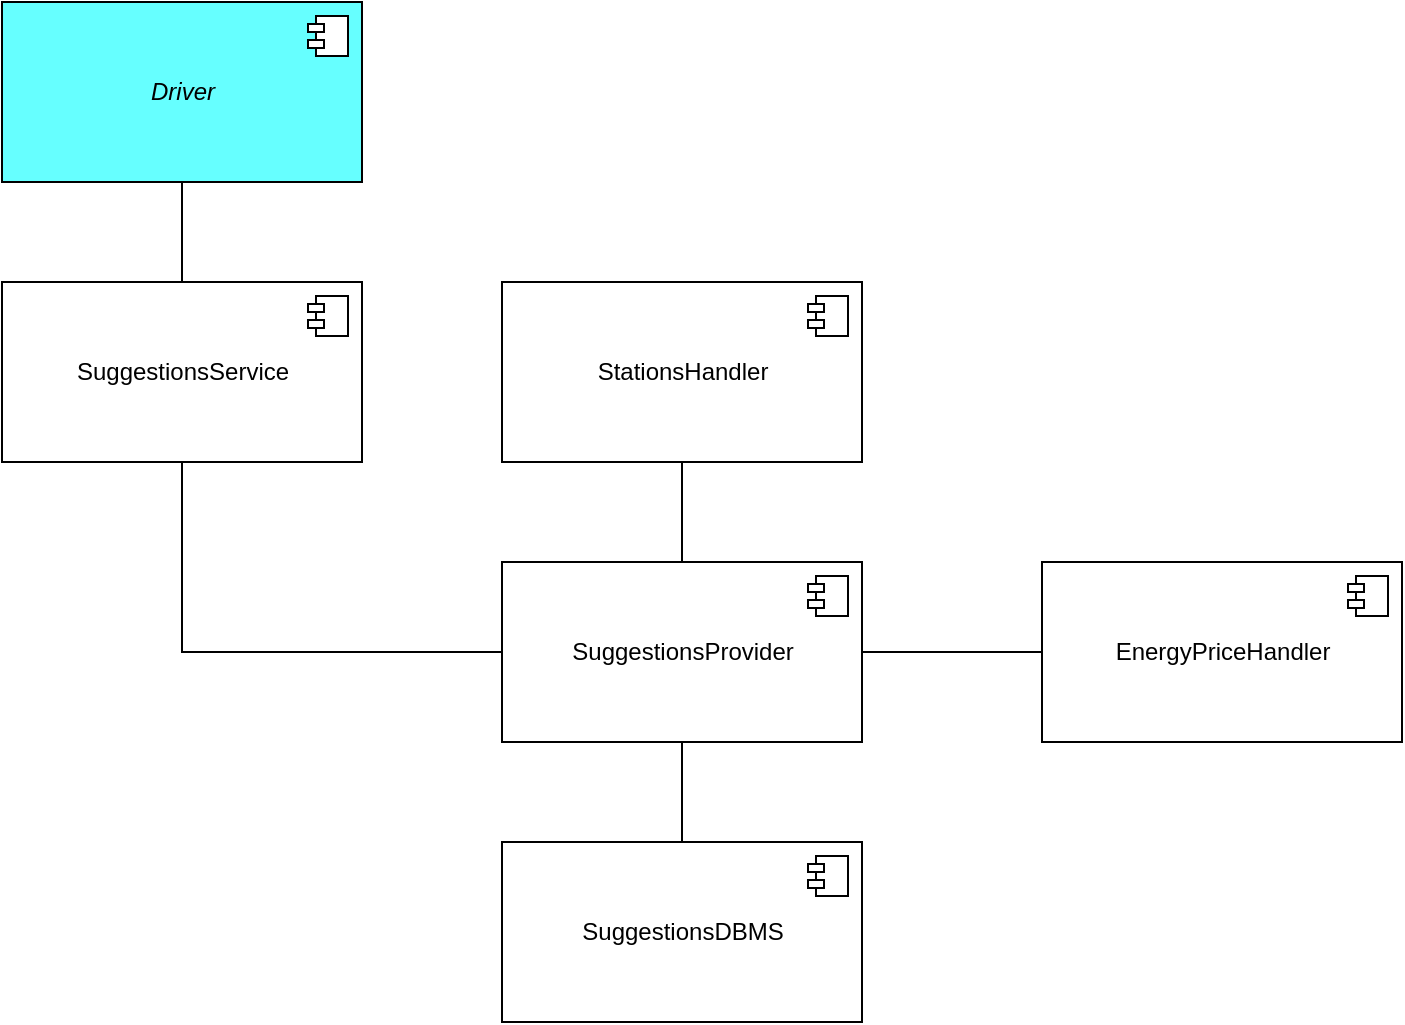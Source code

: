 <mxfile version="20.6.2" type="device"><diagram id="G7vk7usutXdiUQjV_nEe" name="Pagina-1"><mxGraphModel dx="1038" dy="528" grid="1" gridSize="10" guides="1" tooltips="1" connect="1" arrows="1" fold="1" page="1" pageScale="1" pageWidth="827" pageHeight="1169" math="0" shadow="0"><root><mxCell id="0"/><mxCell id="1" parent="0"/><mxCell id="wcfYK5Y-WvGtdQcVuEQt-10" value="" style="edgeStyle=orthogonalEdgeStyle;rounded=0;orthogonalLoop=1;jettySize=auto;html=1;endArrow=none;endFill=0;" parent="1" source="wcfYK5Y-WvGtdQcVuEQt-4" target="wcfYK5Y-WvGtdQcVuEQt-6" edge="1"><mxGeometry relative="1" as="geometry"/></mxCell><mxCell id="wcfYK5Y-WvGtdQcVuEQt-4" value="&lt;div&gt;SuggestionsDBMS&lt;/div&gt;" style="html=1;dropTarget=0;" parent="1" vertex="1"><mxGeometry x="320" y="600" width="180" height="90" as="geometry"/></mxCell><mxCell id="wcfYK5Y-WvGtdQcVuEQt-5" value="" style="shape=module;jettyWidth=8;jettyHeight=4;" parent="wcfYK5Y-WvGtdQcVuEQt-4" vertex="1"><mxGeometry x="1" width="20" height="20" relative="1" as="geometry"><mxPoint x="-27" y="7" as="offset"/></mxGeometry></mxCell><mxCell id="wcfYK5Y-WvGtdQcVuEQt-25" value="" style="edgeStyle=orthogonalEdgeStyle;rounded=0;orthogonalLoop=1;jettySize=auto;html=1;endArrow=none;endFill=0;" parent="1" source="wcfYK5Y-WvGtdQcVuEQt-6" target="wcfYK5Y-WvGtdQcVuEQt-21" edge="1"><mxGeometry relative="1" as="geometry"/></mxCell><mxCell id="wcfYK5Y-WvGtdQcVuEQt-29" style="edgeStyle=orthogonalEdgeStyle;rounded=0;orthogonalLoop=1;jettySize=auto;html=1;entryX=0.5;entryY=1;entryDx=0;entryDy=0;endArrow=none;endFill=0;" parent="1" source="wcfYK5Y-WvGtdQcVuEQt-6" target="wcfYK5Y-WvGtdQcVuEQt-27" edge="1"><mxGeometry relative="1" as="geometry"/></mxCell><mxCell id="TqArwECsBmEW-xIFl3Yc-3" style="edgeStyle=orthogonalEdgeStyle;rounded=0;orthogonalLoop=1;jettySize=auto;html=1;entryX=0.5;entryY=1;entryDx=0;entryDy=0;endArrow=none;endFill=0;" edge="1" parent="1" source="wcfYK5Y-WvGtdQcVuEQt-6" target="TqArwECsBmEW-xIFl3Yc-1"><mxGeometry relative="1" as="geometry"/></mxCell><mxCell id="wcfYK5Y-WvGtdQcVuEQt-6" value="&lt;div&gt;SuggestionsProvider&lt;/div&gt;" style="html=1;dropTarget=0;" parent="1" vertex="1"><mxGeometry x="320" y="460" width="180" height="90" as="geometry"/></mxCell><mxCell id="wcfYK5Y-WvGtdQcVuEQt-7" value="" style="shape=module;jettyWidth=8;jettyHeight=4;" parent="wcfYK5Y-WvGtdQcVuEQt-6" vertex="1"><mxGeometry x="1" width="20" height="20" relative="1" as="geometry"><mxPoint x="-27" y="7" as="offset"/></mxGeometry></mxCell><mxCell id="wcfYK5Y-WvGtdQcVuEQt-12" value="&lt;i&gt;Driver&lt;/i&gt;" style="html=1;dropTarget=0;fillColor=#66FFFF;" parent="1" vertex="1"><mxGeometry x="70" y="180" width="180" height="90" as="geometry"/></mxCell><mxCell id="wcfYK5Y-WvGtdQcVuEQt-13" value="" style="shape=module;jettyWidth=8;jettyHeight=4;" parent="wcfYK5Y-WvGtdQcVuEQt-12" vertex="1"><mxGeometry x="1" width="20" height="20" relative="1" as="geometry"><mxPoint x="-27" y="7" as="offset"/></mxGeometry></mxCell><mxCell id="wcfYK5Y-WvGtdQcVuEQt-21" value="EnergyPriceHandler" style="html=1;dropTarget=0;" parent="1" vertex="1"><mxGeometry x="590" y="460" width="180" height="90" as="geometry"/></mxCell><mxCell id="wcfYK5Y-WvGtdQcVuEQt-22" value="" style="shape=module;jettyWidth=8;jettyHeight=4;" parent="wcfYK5Y-WvGtdQcVuEQt-21" vertex="1"><mxGeometry x="1" width="20" height="20" relative="1" as="geometry"><mxPoint x="-27" y="7" as="offset"/></mxGeometry></mxCell><mxCell id="wcfYK5Y-WvGtdQcVuEQt-27" value="&lt;div&gt;StationsHandler&lt;/div&gt;" style="html=1;dropTarget=0;" parent="1" vertex="1"><mxGeometry x="320" y="320" width="180" height="90" as="geometry"/></mxCell><mxCell id="wcfYK5Y-WvGtdQcVuEQt-28" value="" style="shape=module;jettyWidth=8;jettyHeight=4;" parent="wcfYK5Y-WvGtdQcVuEQt-27" vertex="1"><mxGeometry x="1" width="20" height="20" relative="1" as="geometry"><mxPoint x="-27" y="7" as="offset"/></mxGeometry></mxCell><mxCell id="TqArwECsBmEW-xIFl3Yc-4" style="edgeStyle=orthogonalEdgeStyle;rounded=0;orthogonalLoop=1;jettySize=auto;html=1;exitX=0.5;exitY=0;exitDx=0;exitDy=0;entryX=0.5;entryY=1;entryDx=0;entryDy=0;endArrow=none;endFill=0;" edge="1" parent="1" source="TqArwECsBmEW-xIFl3Yc-1" target="wcfYK5Y-WvGtdQcVuEQt-12"><mxGeometry relative="1" as="geometry"/></mxCell><mxCell id="TqArwECsBmEW-xIFl3Yc-1" value="SuggestionsService" style="html=1;dropTarget=0;" vertex="1" parent="1"><mxGeometry x="70" y="320" width="180" height="90" as="geometry"/></mxCell><mxCell id="TqArwECsBmEW-xIFl3Yc-2" value="" style="shape=module;jettyWidth=8;jettyHeight=4;" vertex="1" parent="TqArwECsBmEW-xIFl3Yc-1"><mxGeometry x="1" width="20" height="20" relative="1" as="geometry"><mxPoint x="-27" y="7" as="offset"/></mxGeometry></mxCell></root></mxGraphModel></diagram></mxfile>